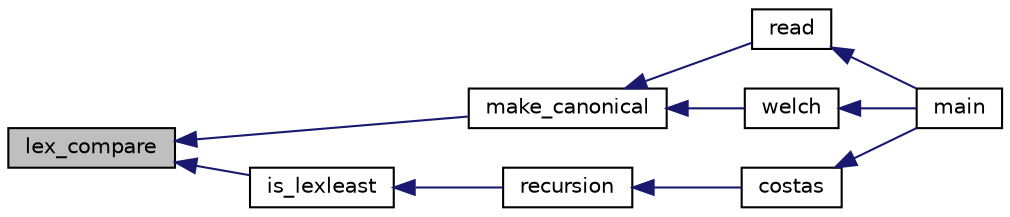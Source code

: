 digraph "lex_compare"
{
  edge [fontname="Helvetica",fontsize="10",labelfontname="Helvetica",labelfontsize="10"];
  node [fontname="Helvetica",fontsize="10",shape=record];
  rankdir="LR";
  Node23 [label="lex_compare",height=0.2,width=0.4,color="black", fillcolor="grey75", style="filled", fontcolor="black"];
  Node23 -> Node24 [dir="back",color="midnightblue",fontsize="10",style="solid",fontname="Helvetica"];
  Node24 [label="make_canonical",height=0.2,width=0.4,color="black", fillcolor="white", style="filled",URL="$d6/d90/costas_8_c.html#aefe15889a05bc0c7121bbf6b30e7917d"];
  Node24 -> Node25 [dir="back",color="midnightblue",fontsize="10",style="solid",fontname="Helvetica"];
  Node25 [label="read",height=0.2,width=0.4,color="black", fillcolor="white", style="filled",URL="$d6/d90/costas_8_c.html#acc0ad4ae49a21a58400e5082ae6bbff3"];
  Node25 -> Node26 [dir="back",color="midnightblue",fontsize="10",style="solid",fontname="Helvetica"];
  Node26 [label="main",height=0.2,width=0.4,color="black", fillcolor="white", style="filled",URL="$d6/d90/costas_8_c.html#a3c04138a5bfe5d72780bb7e82a18e627"];
  Node24 -> Node27 [dir="back",color="midnightblue",fontsize="10",style="solid",fontname="Helvetica"];
  Node27 [label="welch",height=0.2,width=0.4,color="black", fillcolor="white", style="filled",URL="$d6/d90/costas_8_c.html#a1be7f35236ad96218a7433ee282d50a8"];
  Node27 -> Node26 [dir="back",color="midnightblue",fontsize="10",style="solid",fontname="Helvetica"];
  Node23 -> Node28 [dir="back",color="midnightblue",fontsize="10",style="solid",fontname="Helvetica"];
  Node28 [label="is_lexleast",height=0.2,width=0.4,color="black", fillcolor="white", style="filled",URL="$d6/d90/costas_8_c.html#af674d0d89086cd0a1be0025dfe5ec16a"];
  Node28 -> Node29 [dir="back",color="midnightblue",fontsize="10",style="solid",fontname="Helvetica"];
  Node29 [label="recursion",height=0.2,width=0.4,color="black", fillcolor="white", style="filled",URL="$d6/d90/costas_8_c.html#a9e6a01ce8b12a78ac13edd94a5c451a1"];
  Node29 -> Node30 [dir="back",color="midnightblue",fontsize="10",style="solid",fontname="Helvetica"];
  Node30 [label="costas",height=0.2,width=0.4,color="black", fillcolor="white", style="filled",URL="$d6/d90/costas_8_c.html#a41b058c10b5e92d11505cd40b1ff6b28"];
  Node30 -> Node26 [dir="back",color="midnightblue",fontsize="10",style="solid",fontname="Helvetica"];
}
